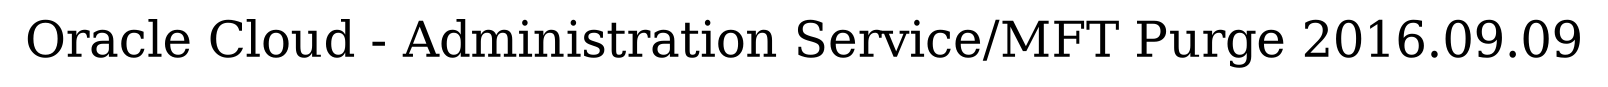 digraph LexiconGraph {
graph[label="Oracle Cloud - Administration Service/MFT Purge 2016.09.09", fontsize=24]
splines=true
}

